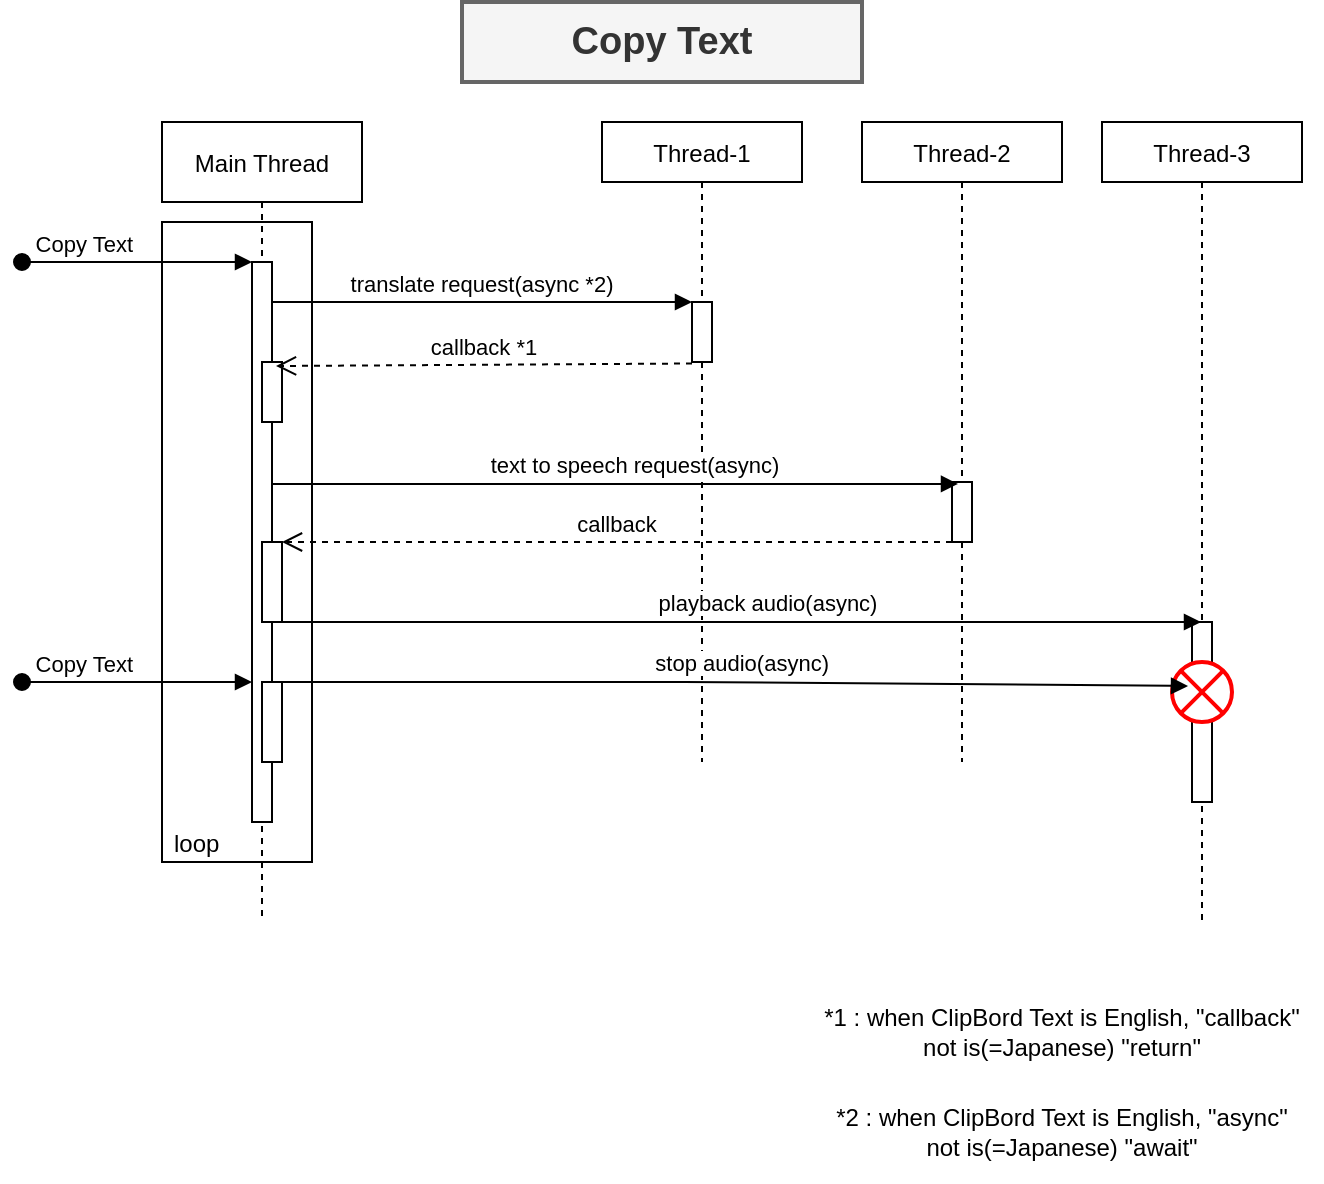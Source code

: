 <mxfile version="14.6.9" type="github">
  <diagram id="kgpKYQtTHZ0yAKxKKP6v" name="Page-1">
    <mxGraphModel dx="1422" dy="762" grid="1" gridSize="10" guides="1" tooltips="1" connect="1" arrows="1" fold="1" page="1" pageScale="1" pageWidth="850" pageHeight="1100" math="0" shadow="0">
      <root>
        <mxCell id="0" />
        <mxCell id="1" parent="0" />
        <mxCell id="JTx4G79-5E-FjnBDEjon-37" value="Thread-3" style="shape=umlLifeline;perimeter=lifelinePerimeter;container=1;collapsible=0;recursiveResize=0;rounded=0;shadow=0;strokeWidth=1;size=30;" vertex="1" parent="1">
          <mxGeometry x="590" y="80" width="100" height="400" as="geometry" />
        </mxCell>
        <mxCell id="JTx4G79-5E-FjnBDEjon-38" value="" style="points=[];perimeter=orthogonalPerimeter;rounded=0;shadow=0;strokeWidth=1;" vertex="1" parent="JTx4G79-5E-FjnBDEjon-37">
          <mxGeometry x="45" y="250" width="10" height="90" as="geometry" />
        </mxCell>
        <mxCell id="JTx4G79-5E-FjnBDEjon-69" value="" style="shape=sumEllipse;perimeter=ellipsePerimeter;whiteSpace=wrap;html=1;backgroundOutline=1;shadow=0;fontSize=12;strokeWidth=2;align=left;sketch=0;strokeColor=#FF0000;" vertex="1" parent="JTx4G79-5E-FjnBDEjon-37">
          <mxGeometry x="35" y="270" width="30" height="30" as="geometry" />
        </mxCell>
        <mxCell id="JTx4G79-5E-FjnBDEjon-15" value="" style="verticalLabelPosition=bottom;verticalAlign=top;html=1;shape=mxgraph.basic.rect;fillColor2=none;strokeWidth=1;size=20;indent=5;shadow=0;fontSize=19;fillColor=none;" vertex="1" parent="1">
          <mxGeometry x="120" y="130" width="75" height="320" as="geometry" />
        </mxCell>
        <mxCell id="3nuBFxr9cyL0pnOWT2aG-1" value="Main Thread" style="shape=umlLifeline;perimeter=lifelinePerimeter;container=1;collapsible=0;recursiveResize=0;rounded=0;shadow=0;strokeWidth=1;" parent="1" vertex="1">
          <mxGeometry x="120" y="80" width="100" height="400" as="geometry" />
        </mxCell>
        <mxCell id="3nuBFxr9cyL0pnOWT2aG-2" value="" style="points=[];perimeter=orthogonalPerimeter;rounded=0;shadow=0;strokeWidth=1;" parent="3nuBFxr9cyL0pnOWT2aG-1" vertex="1">
          <mxGeometry x="45" y="70" width="10" height="280" as="geometry" />
        </mxCell>
        <mxCell id="3nuBFxr9cyL0pnOWT2aG-3" value="Copy Text" style="verticalAlign=bottom;startArrow=oval;endArrow=block;startSize=8;shadow=0;strokeWidth=1;align=right;" parent="3nuBFxr9cyL0pnOWT2aG-1" target="3nuBFxr9cyL0pnOWT2aG-2" edge="1">
          <mxGeometry relative="1" as="geometry">
            <mxPoint x="-70" y="70" as="sourcePoint" />
          </mxGeometry>
        </mxCell>
        <mxCell id="JTx4G79-5E-FjnBDEjon-9" value="" style="points=[];perimeter=orthogonalPerimeter;rounded=0;shadow=0;strokeWidth=1;" vertex="1" parent="3nuBFxr9cyL0pnOWT2aG-1">
          <mxGeometry x="50" y="210" width="10" height="40" as="geometry" />
        </mxCell>
        <mxCell id="JTx4G79-5E-FjnBDEjon-36" value="" style="points=[];perimeter=orthogonalPerimeter;rounded=0;shadow=0;strokeWidth=1;" vertex="1" parent="3nuBFxr9cyL0pnOWT2aG-1">
          <mxGeometry x="50" y="120" width="10" height="30" as="geometry" />
        </mxCell>
        <mxCell id="JTx4G79-5E-FjnBDEjon-60" value="" style="points=[];perimeter=orthogonalPerimeter;rounded=0;shadow=0;strokeWidth=1;" vertex="1" parent="3nuBFxr9cyL0pnOWT2aG-1">
          <mxGeometry x="50" y="280" width="10" height="40" as="geometry" />
        </mxCell>
        <mxCell id="3nuBFxr9cyL0pnOWT2aG-5" value="Thread-1" style="shape=umlLifeline;perimeter=lifelinePerimeter;container=1;collapsible=0;recursiveResize=0;rounded=0;shadow=0;strokeWidth=1;size=30;" parent="1" vertex="1">
          <mxGeometry x="340" y="80" width="100" height="320" as="geometry" />
        </mxCell>
        <mxCell id="3nuBFxr9cyL0pnOWT2aG-6" value="" style="points=[];perimeter=orthogonalPerimeter;rounded=0;shadow=0;strokeWidth=1;" parent="3nuBFxr9cyL0pnOWT2aG-5" vertex="1">
          <mxGeometry x="45" y="90" width="10" height="30" as="geometry" />
        </mxCell>
        <mxCell id="3nuBFxr9cyL0pnOWT2aG-7" value="callback *1" style="verticalAlign=bottom;endArrow=open;dashed=1;endSize=8;shadow=0;strokeWidth=1;exitX=0;exitY=1.025;exitDx=0;exitDy=0;exitPerimeter=0;entryX=0.7;entryY=0.067;entryDx=0;entryDy=0;entryPerimeter=0;" parent="1" source="3nuBFxr9cyL0pnOWT2aG-6" target="JTx4G79-5E-FjnBDEjon-36" edge="1">
          <mxGeometry relative="1" as="geometry">
            <mxPoint x="180" y="200" as="targetPoint" />
            <mxPoint x="421" y="250" as="sourcePoint" />
            <Array as="points" />
          </mxGeometry>
        </mxCell>
        <mxCell id="3nuBFxr9cyL0pnOWT2aG-8" value="translate request(async *2)" style="verticalAlign=bottom;endArrow=block;entryX=0;entryY=0;shadow=0;strokeWidth=1;" parent="1" source="3nuBFxr9cyL0pnOWT2aG-2" target="3nuBFxr9cyL0pnOWT2aG-6" edge="1">
          <mxGeometry relative="1" as="geometry">
            <mxPoint x="275" y="160" as="sourcePoint" />
          </mxGeometry>
        </mxCell>
        <mxCell id="JTx4G79-5E-FjnBDEjon-1" value="Thread-2" style="shape=umlLifeline;perimeter=lifelinePerimeter;container=1;collapsible=0;recursiveResize=0;rounded=0;shadow=0;strokeWidth=1;size=30;" vertex="1" parent="1">
          <mxGeometry x="470" y="80" width="100" height="320" as="geometry" />
        </mxCell>
        <mxCell id="JTx4G79-5E-FjnBDEjon-11" value="" style="points=[];perimeter=orthogonalPerimeter;rounded=0;shadow=0;strokeWidth=1;" vertex="1" parent="JTx4G79-5E-FjnBDEjon-1">
          <mxGeometry x="45" y="180" width="10" height="30" as="geometry" />
        </mxCell>
        <mxCell id="JTx4G79-5E-FjnBDEjon-5" value="Copy Text" style="text;html=1;strokeColor=#666666;fillColor=#f5f5f5;align=center;verticalAlign=middle;whiteSpace=wrap;rounded=0;strokeWidth=2;perimeterSpacing=0;shadow=0;fontSize=19;fontStyle=1;fontColor=#333333;" vertex="1" parent="1">
          <mxGeometry x="270" y="20" width="200" height="40" as="geometry" />
        </mxCell>
        <mxCell id="JTx4G79-5E-FjnBDEjon-10" value="text to speech request(async)" style="verticalAlign=middle;endArrow=block;shadow=0;strokeWidth=1;entryX=0.3;entryY=0.033;entryDx=0;entryDy=0;entryPerimeter=0;" edge="1" parent="1" source="3nuBFxr9cyL0pnOWT2aG-2" target="JTx4G79-5E-FjnBDEjon-11">
          <mxGeometry x="0.059" y="10" relative="1" as="geometry">
            <mxPoint x="230" y="261" as="sourcePoint" />
            <mxPoint x="390" y="220" as="targetPoint" />
            <mxPoint as="offset" />
          </mxGeometry>
        </mxCell>
        <mxCell id="JTx4G79-5E-FjnBDEjon-14" value="callback" style="verticalAlign=bottom;endArrow=open;dashed=1;endSize=8;shadow=0;strokeWidth=1;exitX=0;exitY=1;exitDx=0;exitDy=0;exitPerimeter=0;" edge="1" parent="1" source="JTx4G79-5E-FjnBDEjon-11" target="JTx4G79-5E-FjnBDEjon-9">
          <mxGeometry relative="1" as="geometry">
            <mxPoint x="290" y="290" as="targetPoint" />
            <mxPoint x="385" y="270.75" as="sourcePoint" />
            <Array as="points" />
          </mxGeometry>
        </mxCell>
        <mxCell id="JTx4G79-5E-FjnBDEjon-17" value="loop" style="text;strokeColor=none;fillColor=none;align=left;verticalAlign=middle;spacingLeft=4;spacingRight=4;overflow=hidden;rotatable=0;points=[[0,0.5],[1,0.5]];portConstraint=eastwest;shadow=0;fontSize=12;horizontal=1;" vertex="1" parent="1">
          <mxGeometry x="120" y="430" width="60" height="20" as="geometry" />
        </mxCell>
        <mxCell id="JTx4G79-5E-FjnBDEjon-39" value="playback audio(async)" style="verticalAlign=middle;endArrow=block;shadow=0;strokeWidth=1;exitX=0.9;exitY=1;exitDx=0;exitDy=0;exitPerimeter=0;" edge="1" parent="1" source="JTx4G79-5E-FjnBDEjon-9" target="JTx4G79-5E-FjnBDEjon-37">
          <mxGeometry x="0.059" y="10" relative="1" as="geometry">
            <mxPoint x="180" y="330" as="sourcePoint" />
            <mxPoint x="523" y="330" as="targetPoint" />
            <mxPoint as="offset" />
          </mxGeometry>
        </mxCell>
        <mxCell id="JTx4G79-5E-FjnBDEjon-59" value="Copy Text" style="verticalAlign=bottom;startArrow=oval;endArrow=block;startSize=8;shadow=0;strokeWidth=1;align=right;" edge="1" parent="1">
          <mxGeometry relative="1" as="geometry">
            <mxPoint x="50" y="360" as="sourcePoint" />
            <mxPoint x="165" y="360" as="targetPoint" />
          </mxGeometry>
        </mxCell>
        <mxCell id="JTx4G79-5E-FjnBDEjon-67" value="stop audio(async)" style="verticalAlign=middle;endArrow=block;shadow=0;strokeWidth=1;entryX=0.267;entryY=0.4;entryDx=0;entryDy=0;entryPerimeter=0;" edge="1" parent="1" source="JTx4G79-5E-FjnBDEjon-60" target="JTx4G79-5E-FjnBDEjon-69">
          <mxGeometry x="0.015" y="10" relative="1" as="geometry">
            <mxPoint x="170" y="360" as="sourcePoint" />
            <mxPoint x="620" y="360" as="targetPoint" />
            <mxPoint as="offset" />
            <Array as="points">
              <mxPoint x="391" y="360" />
            </Array>
          </mxGeometry>
        </mxCell>
        <mxCell id="JTx4G79-5E-FjnBDEjon-74" value="*1 : when ClipBord Text is English, &quot;callback&quot;&lt;br&gt;not is(=Japanese) &quot;return&quot;" style="text;html=1;strokeColor=none;fillColor=none;align=center;verticalAlign=middle;whiteSpace=wrap;rounded=0;shadow=0;sketch=0;fontSize=12;" vertex="1" parent="1">
          <mxGeometry x="440" y="510" width="260" height="50" as="geometry" />
        </mxCell>
        <mxCell id="JTx4G79-5E-FjnBDEjon-76" value="*2 : when ClipBord Text is English, &quot;async&quot;&lt;br&gt;not is(=Japanese) &quot;await&quot;" style="text;html=1;strokeColor=none;fillColor=none;align=center;verticalAlign=middle;whiteSpace=wrap;rounded=0;shadow=0;sketch=0;fontSize=12;" vertex="1" parent="1">
          <mxGeometry x="440" y="560" width="260" height="50" as="geometry" />
        </mxCell>
      </root>
    </mxGraphModel>
  </diagram>
</mxfile>
